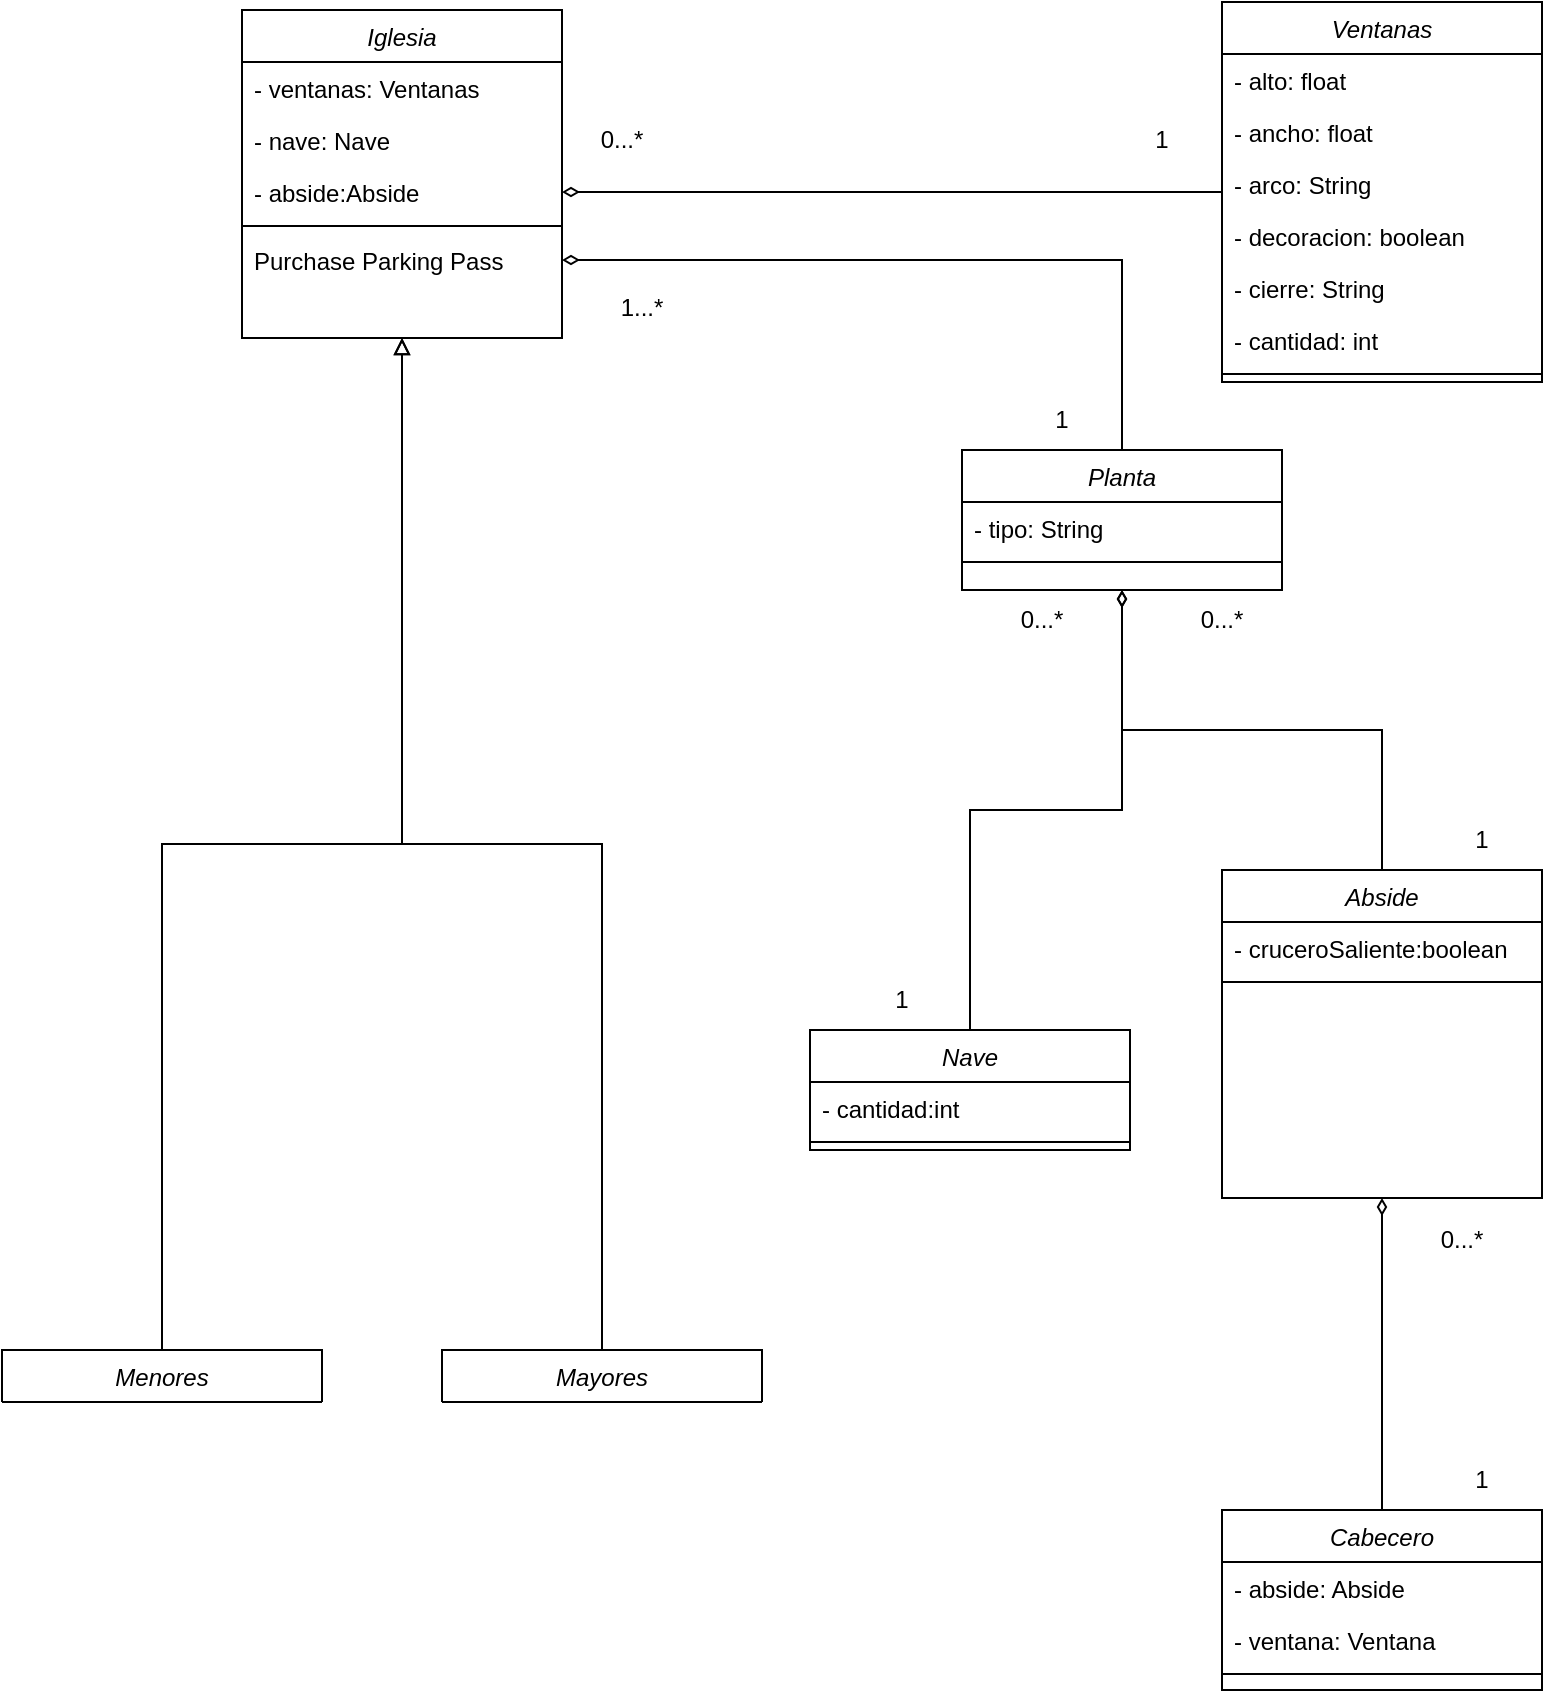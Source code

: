 <mxfile version="21.1.2" type="device">
  <diagram id="C5RBs43oDa-KdzZeNtuy" name="Page-1">
    <mxGraphModel dx="1036" dy="614" grid="1" gridSize="10" guides="1" tooltips="1" connect="1" arrows="1" fold="1" page="1" pageScale="1" pageWidth="827" pageHeight="1169" math="0" shadow="0">
      <root>
        <mxCell id="WIyWlLk6GJQsqaUBKTNV-0" />
        <mxCell id="WIyWlLk6GJQsqaUBKTNV-1" parent="WIyWlLk6GJQsqaUBKTNV-0" />
        <mxCell id="zkfFHV4jXpPFQw0GAbJ--0" value="Iglesia" style="swimlane;fontStyle=2;align=center;verticalAlign=top;childLayout=stackLayout;horizontal=1;startSize=26;horizontalStack=0;resizeParent=1;resizeLast=0;collapsible=1;marginBottom=0;rounded=0;shadow=0;strokeWidth=1;" parent="WIyWlLk6GJQsqaUBKTNV-1" vertex="1">
          <mxGeometry x="130" y="10" width="160" height="164" as="geometry">
            <mxRectangle x="230" y="140" width="160" height="26" as="alternateBounds" />
          </mxGeometry>
        </mxCell>
        <mxCell id="zkfFHV4jXpPFQw0GAbJ--1" value="- ventanas: Ventanas" style="text;align=left;verticalAlign=top;spacingLeft=4;spacingRight=4;overflow=hidden;rotatable=0;points=[[0,0.5],[1,0.5]];portConstraint=eastwest;" parent="zkfFHV4jXpPFQw0GAbJ--0" vertex="1">
          <mxGeometry y="26" width="160" height="26" as="geometry" />
        </mxCell>
        <mxCell id="zkfFHV4jXpPFQw0GAbJ--2" value="- nave: Nave" style="text;align=left;verticalAlign=top;spacingLeft=4;spacingRight=4;overflow=hidden;rotatable=0;points=[[0,0.5],[1,0.5]];portConstraint=eastwest;rounded=0;shadow=0;html=0;" parent="zkfFHV4jXpPFQw0GAbJ--0" vertex="1">
          <mxGeometry y="52" width="160" height="26" as="geometry" />
        </mxCell>
        <mxCell id="-9CAhmmVAEzaSycACFu9-12" value="- abside:Abside" style="text;align=left;verticalAlign=top;spacingLeft=4;spacingRight=4;overflow=hidden;rotatable=0;points=[[0,0.5],[1,0.5]];portConstraint=eastwest;rounded=0;shadow=0;html=0;" vertex="1" parent="zkfFHV4jXpPFQw0GAbJ--0">
          <mxGeometry y="78" width="160" height="26" as="geometry" />
        </mxCell>
        <mxCell id="zkfFHV4jXpPFQw0GAbJ--4" value="" style="line;html=1;strokeWidth=1;align=left;verticalAlign=middle;spacingTop=-1;spacingLeft=3;spacingRight=3;rotatable=0;labelPosition=right;points=[];portConstraint=eastwest;" parent="zkfFHV4jXpPFQw0GAbJ--0" vertex="1">
          <mxGeometry y="104" width="160" height="8" as="geometry" />
        </mxCell>
        <mxCell id="zkfFHV4jXpPFQw0GAbJ--5" value="Purchase Parking Pass" style="text;align=left;verticalAlign=top;spacingLeft=4;spacingRight=4;overflow=hidden;rotatable=0;points=[[0,0.5],[1,0.5]];portConstraint=eastwest;" parent="zkfFHV4jXpPFQw0GAbJ--0" vertex="1">
          <mxGeometry y="112" width="160" height="26" as="geometry" />
        </mxCell>
        <mxCell id="-9CAhmmVAEzaSycACFu9-13" style="edgeStyle=orthogonalEdgeStyle;rounded=0;orthogonalLoop=1;jettySize=auto;html=1;endArrow=block;endFill=0;entryX=0.5;entryY=1;entryDx=0;entryDy=0;" edge="1" parent="WIyWlLk6GJQsqaUBKTNV-1" source="-9CAhmmVAEzaSycACFu9-0" target="zkfFHV4jXpPFQw0GAbJ--0">
          <mxGeometry relative="1" as="geometry">
            <mxPoint x="324" y="170" as="targetPoint" />
          </mxGeometry>
        </mxCell>
        <mxCell id="-9CAhmmVAEzaSycACFu9-0" value="Menores" style="swimlane;fontStyle=2;align=center;verticalAlign=top;childLayout=stackLayout;horizontal=1;startSize=26;horizontalStack=0;resizeParent=1;resizeLast=0;collapsible=1;marginBottom=0;rounded=0;shadow=0;strokeWidth=1;" vertex="1" collapsed="1" parent="WIyWlLk6GJQsqaUBKTNV-1">
          <mxGeometry x="10" y="680" width="160" height="26" as="geometry">
            <mxRectangle x="210" y="310" width="160" height="138" as="alternateBounds" />
          </mxGeometry>
        </mxCell>
        <mxCell id="-9CAhmmVAEzaSycACFu9-4" value="" style="line;html=1;strokeWidth=1;align=left;verticalAlign=middle;spacingTop=-1;spacingLeft=3;spacingRight=3;rotatable=0;labelPosition=right;points=[];portConstraint=eastwest;" vertex="1" parent="-9CAhmmVAEzaSycACFu9-0">
          <mxGeometry y="26" width="160" height="8" as="geometry" />
        </mxCell>
        <mxCell id="-9CAhmmVAEzaSycACFu9-14" style="edgeStyle=orthogonalEdgeStyle;rounded=0;orthogonalLoop=1;jettySize=auto;html=1;endArrow=block;endFill=0;entryX=0.5;entryY=1;entryDx=0;entryDy=0;exitX=0.5;exitY=0;exitDx=0;exitDy=0;" edge="1" parent="WIyWlLk6GJQsqaUBKTNV-1" source="-9CAhmmVAEzaSycACFu9-6" target="zkfFHV4jXpPFQw0GAbJ--0">
          <mxGeometry relative="1" as="geometry">
            <mxPoint x="320" y="170" as="targetPoint" />
            <mxPoint x="374" y="414" as="sourcePoint" />
          </mxGeometry>
        </mxCell>
        <mxCell id="-9CAhmmVAEzaSycACFu9-6" value="Mayores" style="swimlane;fontStyle=2;align=center;verticalAlign=top;childLayout=stackLayout;horizontal=1;startSize=26;horizontalStack=0;resizeParent=1;resizeLast=0;collapsible=1;marginBottom=0;rounded=0;shadow=0;strokeWidth=1;" vertex="1" collapsed="1" parent="WIyWlLk6GJQsqaUBKTNV-1">
          <mxGeometry x="230" y="680" width="160" height="26" as="geometry">
            <mxRectangle x="230" y="680" width="160" height="70" as="alternateBounds" />
          </mxGeometry>
        </mxCell>
        <mxCell id="-9CAhmmVAEzaSycACFu9-10" value="" style="line;html=1;strokeWidth=1;align=left;verticalAlign=middle;spacingTop=-1;spacingLeft=3;spacingRight=3;rotatable=0;labelPosition=right;points=[];portConstraint=eastwest;" vertex="1" parent="-9CAhmmVAEzaSycACFu9-6">
          <mxGeometry y="26" width="160" height="8" as="geometry" />
        </mxCell>
        <mxCell id="-9CAhmmVAEzaSycACFu9-58" style="edgeStyle=orthogonalEdgeStyle;rounded=0;orthogonalLoop=1;jettySize=auto;html=1;entryX=1;entryY=0.5;entryDx=0;entryDy=0;endArrow=diamondThin;endFill=0;" edge="1" parent="WIyWlLk6GJQsqaUBKTNV-1" source="-9CAhmmVAEzaSycACFu9-15" target="-9CAhmmVAEzaSycACFu9-12">
          <mxGeometry relative="1" as="geometry" />
        </mxCell>
        <mxCell id="-9CAhmmVAEzaSycACFu9-15" value="Ventanas" style="swimlane;fontStyle=2;align=center;verticalAlign=top;childLayout=stackLayout;horizontal=1;startSize=26;horizontalStack=0;resizeParent=1;resizeLast=0;collapsible=1;marginBottom=0;rounded=0;shadow=0;strokeWidth=1;" vertex="1" parent="WIyWlLk6GJQsqaUBKTNV-1">
          <mxGeometry x="620" y="6" width="160" height="190" as="geometry">
            <mxRectangle x="230" y="140" width="160" height="26" as="alternateBounds" />
          </mxGeometry>
        </mxCell>
        <mxCell id="-9CAhmmVAEzaSycACFu9-16" value="- alto: float" style="text;align=left;verticalAlign=top;spacingLeft=4;spacingRight=4;overflow=hidden;rotatable=0;points=[[0,0.5],[1,0.5]];portConstraint=eastwest;" vertex="1" parent="-9CAhmmVAEzaSycACFu9-15">
          <mxGeometry y="26" width="160" height="26" as="geometry" />
        </mxCell>
        <mxCell id="-9CAhmmVAEzaSycACFu9-17" value="- ancho: float" style="text;align=left;verticalAlign=top;spacingLeft=4;spacingRight=4;overflow=hidden;rotatable=0;points=[[0,0.5],[1,0.5]];portConstraint=eastwest;rounded=0;shadow=0;html=0;" vertex="1" parent="-9CAhmmVAEzaSycACFu9-15">
          <mxGeometry y="52" width="160" height="26" as="geometry" />
        </mxCell>
        <mxCell id="-9CAhmmVAEzaSycACFu9-18" value="- arco: String" style="text;align=left;verticalAlign=top;spacingLeft=4;spacingRight=4;overflow=hidden;rotatable=0;points=[[0,0.5],[1,0.5]];portConstraint=eastwest;rounded=0;shadow=0;html=0;" vertex="1" parent="-9CAhmmVAEzaSycACFu9-15">
          <mxGeometry y="78" width="160" height="26" as="geometry" />
        </mxCell>
        <mxCell id="-9CAhmmVAEzaSycACFu9-19" value="- decoracion: boolean" style="text;align=left;verticalAlign=top;spacingLeft=4;spacingRight=4;overflow=hidden;rotatable=0;points=[[0,0.5],[1,0.5]];portConstraint=eastwest;rounded=0;shadow=0;html=0;" vertex="1" parent="-9CAhmmVAEzaSycACFu9-15">
          <mxGeometry y="104" width="160" height="26" as="geometry" />
        </mxCell>
        <mxCell id="-9CAhmmVAEzaSycACFu9-22" value="- cierre: String" style="text;align=left;verticalAlign=top;spacingLeft=4;spacingRight=4;overflow=hidden;rotatable=0;points=[[0,0.5],[1,0.5]];portConstraint=eastwest;rounded=0;shadow=0;html=0;" vertex="1" parent="-9CAhmmVAEzaSycACFu9-15">
          <mxGeometry y="130" width="160" height="26" as="geometry" />
        </mxCell>
        <mxCell id="-9CAhmmVAEzaSycACFu9-30" value="- cantidad: int" style="text;align=left;verticalAlign=top;spacingLeft=4;spacingRight=4;overflow=hidden;rotatable=0;points=[[0,0.5],[1,0.5]];portConstraint=eastwest;rounded=0;shadow=0;html=0;" vertex="1" parent="-9CAhmmVAEzaSycACFu9-15">
          <mxGeometry y="156" width="160" height="26" as="geometry" />
        </mxCell>
        <mxCell id="-9CAhmmVAEzaSycACFu9-20" value="" style="line;html=1;strokeWidth=1;align=left;verticalAlign=middle;spacingTop=-1;spacingLeft=3;spacingRight=3;rotatable=0;labelPosition=right;points=[];portConstraint=eastwest;" vertex="1" parent="-9CAhmmVAEzaSycACFu9-15">
          <mxGeometry y="182" width="160" height="8" as="geometry" />
        </mxCell>
        <mxCell id="-9CAhmmVAEzaSycACFu9-55" style="edgeStyle=orthogonalEdgeStyle;rounded=0;orthogonalLoop=1;jettySize=auto;html=1;entryX=0.5;entryY=1;entryDx=0;entryDy=0;endArrow=diamondThin;endFill=0;" edge="1" parent="WIyWlLk6GJQsqaUBKTNV-1" source="-9CAhmmVAEzaSycACFu9-23" target="-9CAhmmVAEzaSycACFu9-31">
          <mxGeometry relative="1" as="geometry" />
        </mxCell>
        <mxCell id="-9CAhmmVAEzaSycACFu9-23" value="Nave" style="swimlane;fontStyle=2;align=center;verticalAlign=top;childLayout=stackLayout;horizontal=1;startSize=26;horizontalStack=0;resizeParent=1;resizeLast=0;collapsible=1;marginBottom=0;rounded=0;shadow=0;strokeWidth=1;" vertex="1" parent="WIyWlLk6GJQsqaUBKTNV-1">
          <mxGeometry x="414" y="520" width="160" height="60" as="geometry">
            <mxRectangle x="414" y="520" width="160" height="26" as="alternateBounds" />
          </mxGeometry>
        </mxCell>
        <mxCell id="-9CAhmmVAEzaSycACFu9-24" value="- cantidad:int" style="text;align=left;verticalAlign=top;spacingLeft=4;spacingRight=4;overflow=hidden;rotatable=0;points=[[0,0.5],[1,0.5]];portConstraint=eastwest;" vertex="1" parent="-9CAhmmVAEzaSycACFu9-23">
          <mxGeometry y="26" width="160" height="26" as="geometry" />
        </mxCell>
        <mxCell id="-9CAhmmVAEzaSycACFu9-29" value="" style="line;html=1;strokeWidth=1;align=left;verticalAlign=middle;spacingTop=-1;spacingLeft=3;spacingRight=3;rotatable=0;labelPosition=right;points=[];portConstraint=eastwest;" vertex="1" parent="-9CAhmmVAEzaSycACFu9-23">
          <mxGeometry y="52" width="160" height="8" as="geometry" />
        </mxCell>
        <mxCell id="-9CAhmmVAEzaSycACFu9-57" style="edgeStyle=orthogonalEdgeStyle;rounded=0;orthogonalLoop=1;jettySize=auto;html=1;entryX=1;entryY=0.5;entryDx=0;entryDy=0;endArrow=diamondThin;endFill=0;" edge="1" parent="WIyWlLk6GJQsqaUBKTNV-1" source="-9CAhmmVAEzaSycACFu9-31" target="zkfFHV4jXpPFQw0GAbJ--5">
          <mxGeometry relative="1" as="geometry" />
        </mxCell>
        <mxCell id="-9CAhmmVAEzaSycACFu9-31" value="Planta" style="swimlane;fontStyle=2;align=center;verticalAlign=top;childLayout=stackLayout;horizontal=1;startSize=26;horizontalStack=0;resizeParent=1;resizeLast=0;collapsible=1;marginBottom=0;rounded=0;shadow=0;strokeWidth=1;" vertex="1" parent="WIyWlLk6GJQsqaUBKTNV-1">
          <mxGeometry x="490" y="230" width="160" height="70" as="geometry">
            <mxRectangle x="230" y="140" width="160" height="26" as="alternateBounds" />
          </mxGeometry>
        </mxCell>
        <mxCell id="-9CAhmmVAEzaSycACFu9-32" value="- tipo: String" style="text;align=left;verticalAlign=top;spacingLeft=4;spacingRight=4;overflow=hidden;rotatable=0;points=[[0,0.5],[1,0.5]];portConstraint=eastwest;" vertex="1" parent="-9CAhmmVAEzaSycACFu9-31">
          <mxGeometry y="26" width="160" height="26" as="geometry" />
        </mxCell>
        <mxCell id="-9CAhmmVAEzaSycACFu9-38" value="" style="line;html=1;strokeWidth=1;align=left;verticalAlign=middle;spacingTop=-1;spacingLeft=3;spacingRight=3;rotatable=0;labelPosition=right;points=[];portConstraint=eastwest;" vertex="1" parent="-9CAhmmVAEzaSycACFu9-31">
          <mxGeometry y="52" width="160" height="8" as="geometry" />
        </mxCell>
        <mxCell id="-9CAhmmVAEzaSycACFu9-59" style="edgeStyle=orthogonalEdgeStyle;rounded=0;orthogonalLoop=1;jettySize=auto;html=1;entryX=0.5;entryY=1;entryDx=0;entryDy=0;endArrow=diamondThin;endFill=0;" edge="1" parent="WIyWlLk6GJQsqaUBKTNV-1" source="-9CAhmmVAEzaSycACFu9-39" target="-9CAhmmVAEzaSycACFu9-31">
          <mxGeometry relative="1" as="geometry" />
        </mxCell>
        <mxCell id="-9CAhmmVAEzaSycACFu9-39" value="Abside" style="swimlane;fontStyle=2;align=center;verticalAlign=top;childLayout=stackLayout;horizontal=1;startSize=26;horizontalStack=0;resizeParent=1;resizeLast=0;collapsible=1;marginBottom=0;rounded=0;shadow=0;strokeWidth=1;" vertex="1" parent="WIyWlLk6GJQsqaUBKTNV-1">
          <mxGeometry x="620" y="440" width="160" height="164" as="geometry">
            <mxRectangle x="230" y="140" width="160" height="26" as="alternateBounds" />
          </mxGeometry>
        </mxCell>
        <mxCell id="-9CAhmmVAEzaSycACFu9-40" value="- cruceroSaliente:boolean" style="text;align=left;verticalAlign=top;spacingLeft=4;spacingRight=4;overflow=hidden;rotatable=0;points=[[0,0.5],[1,0.5]];portConstraint=eastwest;" vertex="1" parent="-9CAhmmVAEzaSycACFu9-39">
          <mxGeometry y="26" width="160" height="26" as="geometry" />
        </mxCell>
        <mxCell id="-9CAhmmVAEzaSycACFu9-45" value="" style="line;html=1;strokeWidth=1;align=left;verticalAlign=middle;spacingTop=-1;spacingLeft=3;spacingRight=3;rotatable=0;labelPosition=right;points=[];portConstraint=eastwest;" vertex="1" parent="-9CAhmmVAEzaSycACFu9-39">
          <mxGeometry y="52" width="160" height="8" as="geometry" />
        </mxCell>
        <mxCell id="-9CAhmmVAEzaSycACFu9-56" style="edgeStyle=orthogonalEdgeStyle;rounded=0;orthogonalLoop=1;jettySize=auto;html=1;endArrow=diamondThin;endFill=0;entryX=0.5;entryY=1;entryDx=0;entryDy=0;" edge="1" parent="WIyWlLk6GJQsqaUBKTNV-1" source="-9CAhmmVAEzaSycACFu9-46" target="-9CAhmmVAEzaSycACFu9-39">
          <mxGeometry relative="1" as="geometry">
            <mxPoint x="610" y="610" as="targetPoint" />
          </mxGeometry>
        </mxCell>
        <mxCell id="-9CAhmmVAEzaSycACFu9-46" value="Cabecero" style="swimlane;fontStyle=2;align=center;verticalAlign=top;childLayout=stackLayout;horizontal=1;startSize=26;horizontalStack=0;resizeParent=1;resizeLast=0;collapsible=1;marginBottom=0;rounded=0;shadow=0;strokeWidth=1;" vertex="1" parent="WIyWlLk6GJQsqaUBKTNV-1">
          <mxGeometry x="620" y="760" width="160" height="90" as="geometry">
            <mxRectangle x="230" y="140" width="160" height="26" as="alternateBounds" />
          </mxGeometry>
        </mxCell>
        <mxCell id="-9CAhmmVAEzaSycACFu9-47" value="- abside: Abside" style="text;align=left;verticalAlign=top;spacingLeft=4;spacingRight=4;overflow=hidden;rotatable=0;points=[[0,0.5],[1,0.5]];portConstraint=eastwest;" vertex="1" parent="-9CAhmmVAEzaSycACFu9-46">
          <mxGeometry y="26" width="160" height="26" as="geometry" />
        </mxCell>
        <mxCell id="-9CAhmmVAEzaSycACFu9-48" value="- ventana: Ventana" style="text;align=left;verticalAlign=top;spacingLeft=4;spacingRight=4;overflow=hidden;rotatable=0;points=[[0,0.5],[1,0.5]];portConstraint=eastwest;rounded=0;shadow=0;html=0;" vertex="1" parent="-9CAhmmVAEzaSycACFu9-46">
          <mxGeometry y="52" width="160" height="26" as="geometry" />
        </mxCell>
        <mxCell id="-9CAhmmVAEzaSycACFu9-53" value="" style="line;html=1;strokeWidth=1;align=left;verticalAlign=middle;spacingTop=-1;spacingLeft=3;spacingRight=3;rotatable=0;labelPosition=right;points=[];portConstraint=eastwest;" vertex="1" parent="-9CAhmmVAEzaSycACFu9-46">
          <mxGeometry y="78" width="160" height="8" as="geometry" />
        </mxCell>
        <mxCell id="-9CAhmmVAEzaSycACFu9-60" value="1" style="text;html=1;strokeColor=none;fillColor=none;align=center;verticalAlign=middle;whiteSpace=wrap;rounded=0;" vertex="1" parent="WIyWlLk6GJQsqaUBKTNV-1">
          <mxGeometry x="560" y="60" width="60" height="30" as="geometry" />
        </mxCell>
        <mxCell id="-9CAhmmVAEzaSycACFu9-61" value="0...*" style="text;html=1;strokeColor=none;fillColor=none;align=center;verticalAlign=middle;whiteSpace=wrap;rounded=0;" vertex="1" parent="WIyWlLk6GJQsqaUBKTNV-1">
          <mxGeometry x="290" y="60" width="60" height="30" as="geometry" />
        </mxCell>
        <mxCell id="-9CAhmmVAEzaSycACFu9-62" value="1" style="text;html=1;strokeColor=none;fillColor=none;align=center;verticalAlign=middle;whiteSpace=wrap;rounded=0;" vertex="1" parent="WIyWlLk6GJQsqaUBKTNV-1">
          <mxGeometry x="510" y="200" width="60" height="30" as="geometry" />
        </mxCell>
        <mxCell id="-9CAhmmVAEzaSycACFu9-63" value="1...*" style="text;html=1;strokeColor=none;fillColor=none;align=center;verticalAlign=middle;whiteSpace=wrap;rounded=0;" vertex="1" parent="WIyWlLk6GJQsqaUBKTNV-1">
          <mxGeometry x="300" y="144" width="60" height="30" as="geometry" />
        </mxCell>
        <mxCell id="-9CAhmmVAEzaSycACFu9-65" value="1" style="text;html=1;strokeColor=none;fillColor=none;align=center;verticalAlign=middle;whiteSpace=wrap;rounded=0;" vertex="1" parent="WIyWlLk6GJQsqaUBKTNV-1">
          <mxGeometry x="430" y="490" width="60" height="30" as="geometry" />
        </mxCell>
        <mxCell id="-9CAhmmVAEzaSycACFu9-67" value="0...*" style="text;html=1;strokeColor=none;fillColor=none;align=center;verticalAlign=middle;whiteSpace=wrap;rounded=0;" vertex="1" parent="WIyWlLk6GJQsqaUBKTNV-1">
          <mxGeometry x="500" y="300" width="60" height="30" as="geometry" />
        </mxCell>
        <mxCell id="-9CAhmmVAEzaSycACFu9-68" value="1" style="text;html=1;strokeColor=none;fillColor=none;align=center;verticalAlign=middle;whiteSpace=wrap;rounded=0;" vertex="1" parent="WIyWlLk6GJQsqaUBKTNV-1">
          <mxGeometry x="720" y="410" width="60" height="30" as="geometry" />
        </mxCell>
        <mxCell id="-9CAhmmVAEzaSycACFu9-69" value="0...*" style="text;html=1;strokeColor=none;fillColor=none;align=center;verticalAlign=middle;whiteSpace=wrap;rounded=0;" vertex="1" parent="WIyWlLk6GJQsqaUBKTNV-1">
          <mxGeometry x="590" y="300" width="60" height="30" as="geometry" />
        </mxCell>
        <mxCell id="-9CAhmmVAEzaSycACFu9-70" value="1" style="text;html=1;strokeColor=none;fillColor=none;align=center;verticalAlign=middle;whiteSpace=wrap;rounded=0;" vertex="1" parent="WIyWlLk6GJQsqaUBKTNV-1">
          <mxGeometry x="720" y="730" width="60" height="30" as="geometry" />
        </mxCell>
        <mxCell id="-9CAhmmVAEzaSycACFu9-71" value="0...*" style="text;html=1;strokeColor=none;fillColor=none;align=center;verticalAlign=middle;whiteSpace=wrap;rounded=0;" vertex="1" parent="WIyWlLk6GJQsqaUBKTNV-1">
          <mxGeometry x="710" y="610" width="60" height="30" as="geometry" />
        </mxCell>
      </root>
    </mxGraphModel>
  </diagram>
</mxfile>
